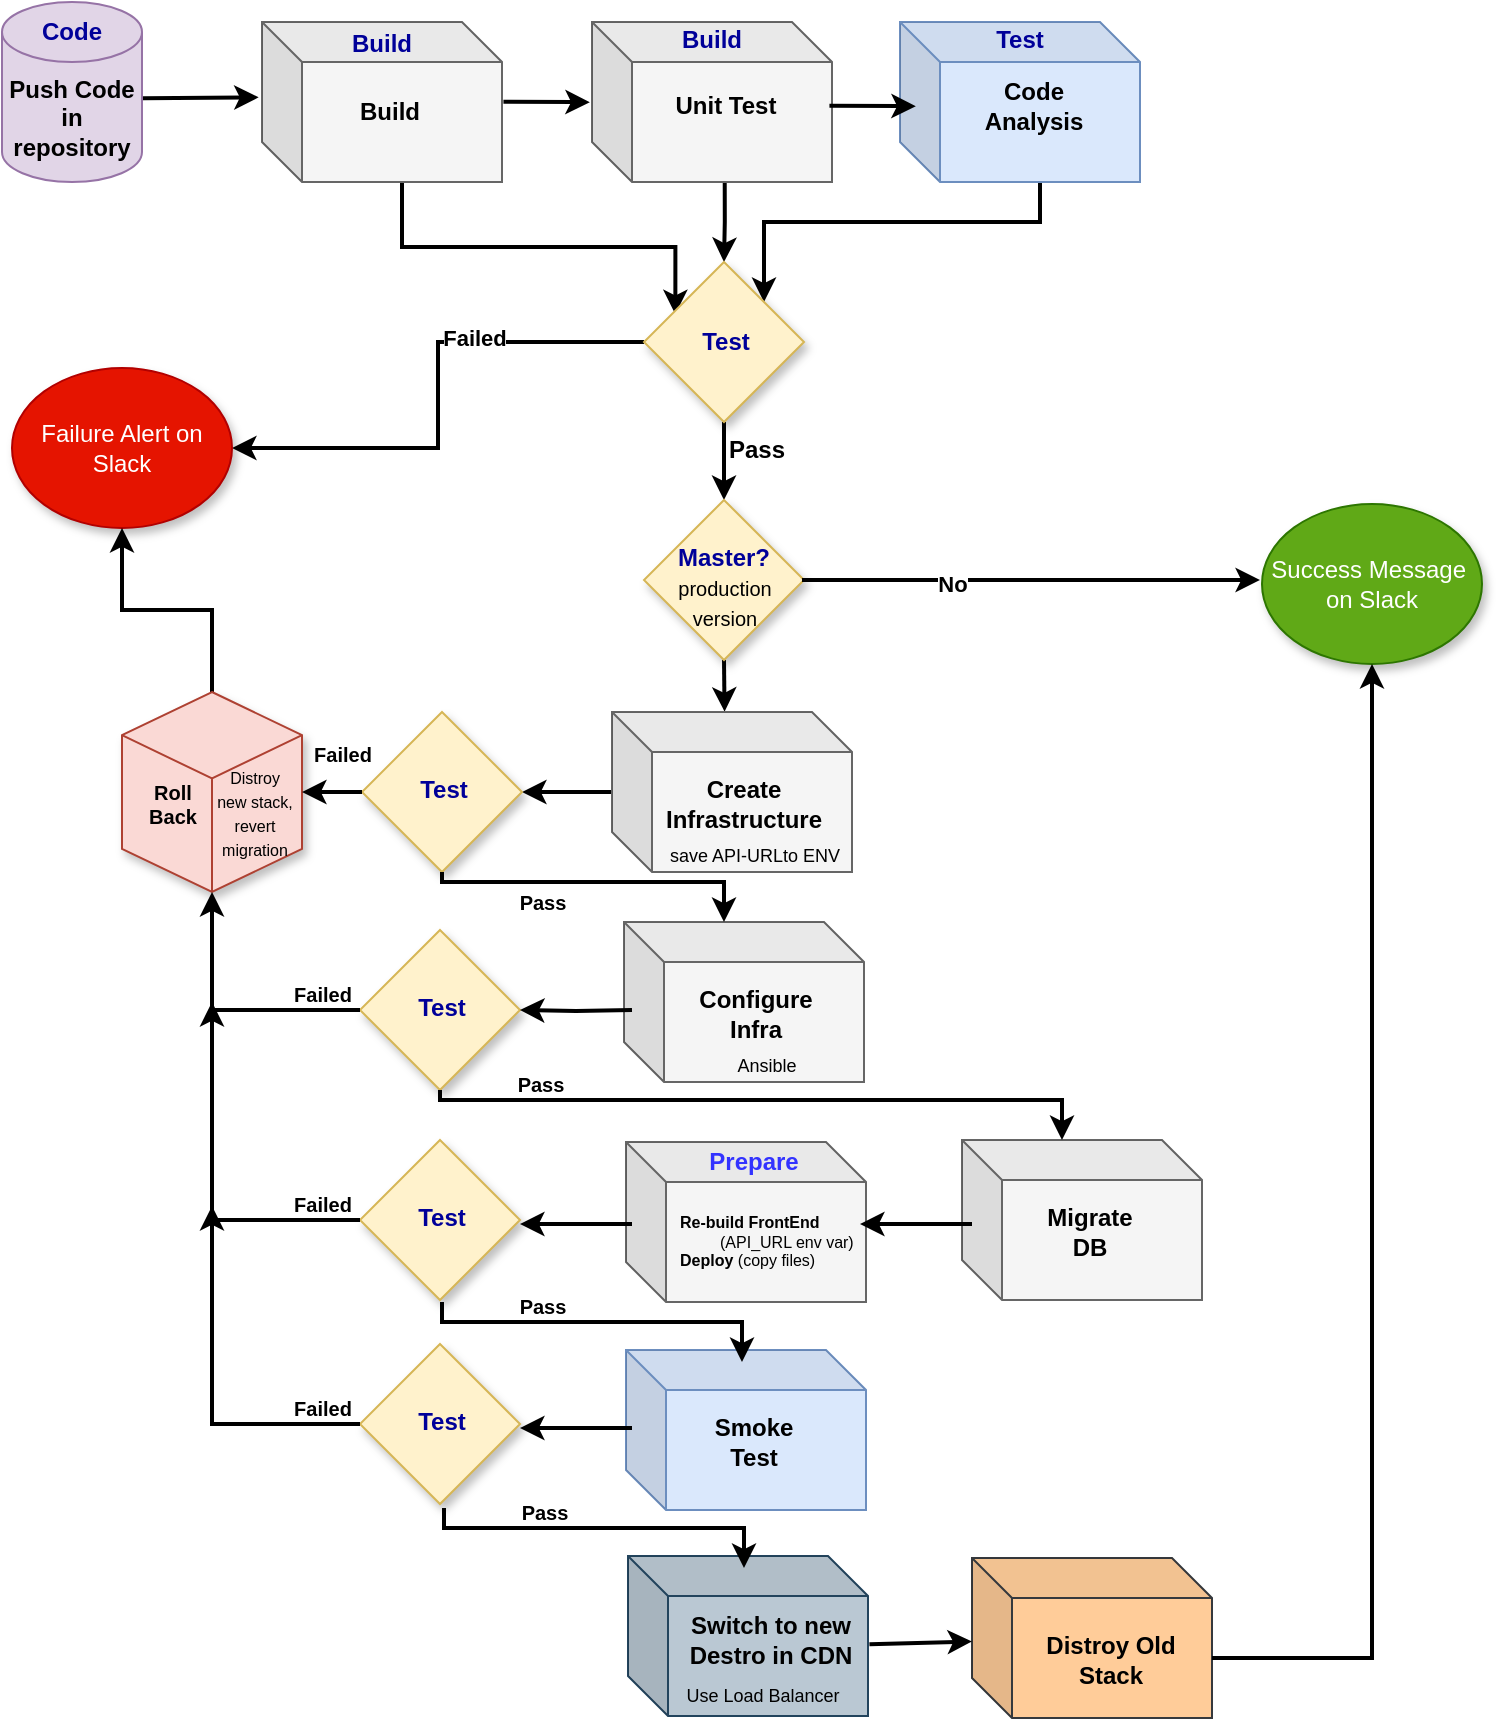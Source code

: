 <mxfile version="19.0.3" type="device"><diagram id="cQvDjj8bYCHZ8b1uPDS3" name="Page-1"><mxGraphModel dx="2307" dy="1442" grid="1" gridSize="10" guides="1" tooltips="1" connect="1" arrows="1" fold="1" page="1" pageScale="1" pageWidth="827" pageHeight="1169" math="0" shadow="0"><root><mxCell id="0"/><mxCell id="1" parent="0"/><mxCell id="SmcOsNHV-zwdoeuJ3qli-1" value="&lt;b&gt;Push Code in repository&lt;/b&gt;" style="shape=cylinder3;whiteSpace=wrap;html=1;boundedLbl=1;backgroundOutline=1;size=15;fillColor=#e1d5e7;strokeColor=#9673a6;" vertex="1" parent="1"><mxGeometry x="50" y="70" width="70" height="90" as="geometry"/></mxCell><mxCell id="SmcOsNHV-zwdoeuJ3qli-4" value="&lt;b&gt;&lt;font color=&quot;#000099&quot;&gt;Code&lt;/font&gt;&lt;/b&gt;" style="text;html=1;strokeColor=none;fillColor=none;align=center;verticalAlign=middle;whiteSpace=wrap;rounded=0;" vertex="1" parent="1"><mxGeometry x="55" y="70" width="60" height="30" as="geometry"/></mxCell><mxCell id="SmcOsNHV-zwdoeuJ3qli-18" style="edgeStyle=orthogonalEdgeStyle;rounded=0;orthogonalLoop=1;jettySize=auto;html=1;exitX=0;exitY=0;exitDx=70;exitDy=80;exitPerimeter=0;entryX=0.078;entryY=0.038;entryDx=0;entryDy=0;entryPerimeter=0;fontColor=#000000;strokeWidth=2;" edge="1" parent="1" source="SmcOsNHV-zwdoeuJ3qli-6" target="SmcOsNHV-zwdoeuJ3qli-14"><mxGeometry relative="1" as="geometry"/></mxCell><mxCell id="SmcOsNHV-zwdoeuJ3qli-6" value="" style="shape=cube;whiteSpace=wrap;html=1;boundedLbl=1;backgroundOutline=1;darkOpacity=0.05;darkOpacity2=0.1;fontColor=#333333;fillColor=#f5f5f5;strokeColor=#666666;" vertex="1" parent="1"><mxGeometry x="180" y="80" width="120" height="80" as="geometry"/></mxCell><mxCell id="SmcOsNHV-zwdoeuJ3qli-5" value="&lt;b&gt;&lt;font color=&quot;#000099&quot;&gt;Build&lt;/font&gt;&lt;/b&gt;" style="text;html=1;strokeColor=none;fillColor=none;align=center;verticalAlign=middle;whiteSpace=wrap;rounded=0;" vertex="1" parent="1"><mxGeometry x="210" y="76" width="60" height="30" as="geometry"/></mxCell><mxCell id="SmcOsNHV-zwdoeuJ3qli-19" style="edgeStyle=orthogonalEdgeStyle;rounded=0;orthogonalLoop=1;jettySize=auto;html=1;exitX=0.553;exitY=0.987;exitDx=0;exitDy=0;exitPerimeter=0;entryX=0.5;entryY=0;entryDx=0;entryDy=0;fontColor=#000000;strokeWidth=2;" edge="1" parent="1" source="SmcOsNHV-zwdoeuJ3qli-7" target="SmcOsNHV-zwdoeuJ3qli-17"><mxGeometry relative="1" as="geometry"/></mxCell><mxCell id="SmcOsNHV-zwdoeuJ3qli-7" value="" style="shape=cube;whiteSpace=wrap;html=1;boundedLbl=1;backgroundOutline=1;darkOpacity=0.05;darkOpacity2=0.1;fontColor=#333333;fillColor=#f5f5f5;strokeColor=#666666;" vertex="1" parent="1"><mxGeometry x="345" y="80" width="120" height="80" as="geometry"/></mxCell><mxCell id="SmcOsNHV-zwdoeuJ3qli-8" value="&lt;b&gt;&lt;font color=&quot;#000099&quot;&gt;Build&lt;/font&gt;&lt;/b&gt;" style="text;html=1;strokeColor=none;fillColor=none;align=center;verticalAlign=middle;whiteSpace=wrap;rounded=0;" vertex="1" parent="1"><mxGeometry x="375" y="74" width="60" height="30" as="geometry"/></mxCell><mxCell id="SmcOsNHV-zwdoeuJ3qli-9" value="&lt;b&gt;Build&lt;/b&gt;" style="text;html=1;strokeColor=none;fillColor=none;align=center;verticalAlign=middle;whiteSpace=wrap;rounded=0;" vertex="1" parent="1"><mxGeometry x="214" y="110" width="60" height="30" as="geometry"/></mxCell><mxCell id="SmcOsNHV-zwdoeuJ3qli-10" value="&lt;b&gt;Unit Test&lt;/b&gt;" style="text;html=1;strokeColor=none;fillColor=none;align=center;verticalAlign=middle;whiteSpace=wrap;rounded=0;" vertex="1" parent="1"><mxGeometry x="382" y="107" width="60" height="30" as="geometry"/></mxCell><mxCell id="SmcOsNHV-zwdoeuJ3qli-11" value="" style="endArrow=classic;html=1;rounded=0;fontColor=#000000;exitX=1.007;exitY=0.535;exitDx=0;exitDy=0;exitPerimeter=0;entryX=-0.014;entryY=0.471;entryDx=0;entryDy=0;entryPerimeter=0;strokeWidth=2;" edge="1" parent="1" source="SmcOsNHV-zwdoeuJ3qli-1" target="SmcOsNHV-zwdoeuJ3qli-6"><mxGeometry width="50" height="50" relative="1" as="geometry"><mxPoint x="180" y="320" as="sourcePoint"/><mxPoint x="230" y="270" as="targetPoint"/></mxGeometry></mxCell><mxCell id="SmcOsNHV-zwdoeuJ3qli-12" value="" style="endArrow=classic;html=1;rounded=0;fontColor=#000000;exitX=1.006;exitY=0.498;exitDx=0;exitDy=0;exitPerimeter=0;entryX=-0.009;entryY=0.501;entryDx=0;entryDy=0;entryPerimeter=0;strokeWidth=2;" edge="1" parent="1" source="SmcOsNHV-zwdoeuJ3qli-6" target="SmcOsNHV-zwdoeuJ3qli-7"><mxGeometry width="50" height="50" relative="1" as="geometry"><mxPoint x="290" y="125" as="sourcePoint"/><mxPoint x="350" y="126" as="targetPoint"/></mxGeometry></mxCell><mxCell id="SmcOsNHV-zwdoeuJ3qli-20" style="edgeStyle=orthogonalEdgeStyle;rounded=0;orthogonalLoop=1;jettySize=auto;html=1;exitX=0;exitY=0;exitDx=70;exitDy=80;exitPerimeter=0;entryX=1;entryY=0;entryDx=0;entryDy=0;fontColor=#000000;strokeWidth=2;" edge="1" parent="1" source="SmcOsNHV-zwdoeuJ3qli-13" target="SmcOsNHV-zwdoeuJ3qli-17"><mxGeometry relative="1" as="geometry"/></mxCell><mxCell id="SmcOsNHV-zwdoeuJ3qli-13" value="" style="shape=cube;whiteSpace=wrap;html=1;boundedLbl=1;backgroundOutline=1;darkOpacity=0.05;darkOpacity2=0.1;fillColor=#dae8fc;strokeColor=#6c8ebf;" vertex="1" parent="1"><mxGeometry x="499" y="80" width="120" height="80" as="geometry"/></mxCell><mxCell id="SmcOsNHV-zwdoeuJ3qli-15" value="&lt;b&gt;Code Analysis&lt;/b&gt;" style="text;html=1;strokeColor=none;fillColor=none;align=center;verticalAlign=middle;whiteSpace=wrap;rounded=0;" vertex="1" parent="1"><mxGeometry x="536" y="107" width="60" height="30" as="geometry"/></mxCell><mxCell id="SmcOsNHV-zwdoeuJ3qli-16" value="" style="endArrow=classic;html=1;rounded=0;fontColor=#000000;exitX=1.006;exitY=0.498;exitDx=0;exitDy=0;exitPerimeter=0;entryX=-0.009;entryY=0.501;entryDx=0;entryDy=0;entryPerimeter=0;strokeWidth=2;" edge="1" parent="1"><mxGeometry width="50" height="50" relative="1" as="geometry"><mxPoint x="463.72" y="121.84" as="sourcePoint"/><mxPoint x="506.92" y="122.08" as="targetPoint"/></mxGeometry></mxCell><mxCell id="SmcOsNHV-zwdoeuJ3qli-22" style="edgeStyle=orthogonalEdgeStyle;rounded=0;orthogonalLoop=1;jettySize=auto;html=1;exitX=0;exitY=0.5;exitDx=0;exitDy=0;fontColor=#000000;strokeWidth=2;" edge="1" parent="1" source="SmcOsNHV-zwdoeuJ3qli-17" target="SmcOsNHV-zwdoeuJ3qli-21"><mxGeometry relative="1" as="geometry"/></mxCell><mxCell id="SmcOsNHV-zwdoeuJ3qli-23" value="&lt;b&gt;Failed&lt;/b&gt;" style="edgeLabel;html=1;align=center;verticalAlign=middle;resizable=0;points=[];fontColor=#000000;" vertex="1" connectable="0" parent="SmcOsNHV-zwdoeuJ3qli-22"><mxGeometry x="-0.344" y="-2" relative="1" as="geometry"><mxPoint as="offset"/></mxGeometry></mxCell><mxCell id="SmcOsNHV-zwdoeuJ3qli-26" style="edgeStyle=orthogonalEdgeStyle;rounded=0;orthogonalLoop=1;jettySize=auto;html=1;exitX=0.5;exitY=1;exitDx=0;exitDy=0;fontColor=#000000;strokeWidth=2;" edge="1" parent="1" source="SmcOsNHV-zwdoeuJ3qli-17" target="SmcOsNHV-zwdoeuJ3qli-25"><mxGeometry relative="1" as="geometry"/></mxCell><mxCell id="SmcOsNHV-zwdoeuJ3qli-17" value="" style="rhombus;whiteSpace=wrap;html=1;fillColor=#fff2cc;strokeColor=#d6b656;shadow=1;" vertex="1" parent="1"><mxGeometry x="371" y="200" width="80" height="80" as="geometry"/></mxCell><mxCell id="SmcOsNHV-zwdoeuJ3qli-14" value="&lt;b&gt;&lt;font color=&quot;#000099&quot;&gt;Test&lt;/font&gt;&lt;/b&gt;" style="text;html=1;strokeColor=none;fillColor=none;align=center;verticalAlign=middle;whiteSpace=wrap;rounded=0;" vertex="1" parent="1"><mxGeometry x="382" y="225" width="60" height="30" as="geometry"/></mxCell><mxCell id="SmcOsNHV-zwdoeuJ3qli-21" value="Failure Alert on Slack" style="ellipse;whiteSpace=wrap;html=1;fillColor=#e51400;strokeColor=#B20000;shadow=1;fontColor=#ffffff;" vertex="1" parent="1"><mxGeometry x="55" y="253" width="110" height="80" as="geometry"/></mxCell><mxCell id="SmcOsNHV-zwdoeuJ3qli-35" style="edgeStyle=orthogonalEdgeStyle;rounded=0;orthogonalLoop=1;jettySize=auto;html=1;exitX=0.5;exitY=1;exitDx=0;exitDy=0;entryX=0.469;entryY=-0.002;entryDx=0;entryDy=0;entryPerimeter=0;fontSize=10;fontColor=#000000;strokeWidth=2;" edge="1" parent="1" source="SmcOsNHV-zwdoeuJ3qli-25" target="SmcOsNHV-zwdoeuJ3qli-34"><mxGeometry relative="1" as="geometry"/></mxCell><mxCell id="SmcOsNHV-zwdoeuJ3qli-25" value="" style="rhombus;whiteSpace=wrap;html=1;fillColor=#fff2cc;strokeColor=#d6b656;shadow=1;" vertex="1" parent="1"><mxGeometry x="371" y="319" width="80" height="80" as="geometry"/></mxCell><mxCell id="SmcOsNHV-zwdoeuJ3qli-27" value="&lt;b&gt;Pass&lt;/b&gt;" style="text;html=1;resizable=0;autosize=1;align=center;verticalAlign=middle;points=[];fillColor=none;strokeColor=none;rounded=0;shadow=1;fontColor=#000000;" vertex="1" parent="1"><mxGeometry x="407" y="284" width="40" height="20" as="geometry"/></mxCell><mxCell id="SmcOsNHV-zwdoeuJ3qli-28" value="&lt;b&gt;&lt;font color=&quot;#000099&quot;&gt;Master?&lt;/font&gt;&lt;/b&gt;" style="text;html=1;strokeColor=none;fillColor=none;align=center;verticalAlign=middle;whiteSpace=wrap;rounded=0;" vertex="1" parent="1"><mxGeometry x="381" y="333" width="60" height="30" as="geometry"/></mxCell><mxCell id="SmcOsNHV-zwdoeuJ3qli-29" value="&lt;b&gt;&lt;font color=&quot;#000099&quot;&gt;Test&lt;/font&gt;&lt;/b&gt;" style="text;html=1;strokeColor=none;fillColor=none;align=center;verticalAlign=middle;whiteSpace=wrap;rounded=0;" vertex="1" parent="1"><mxGeometry x="529" y="74" width="60" height="30" as="geometry"/></mxCell><mxCell id="SmcOsNHV-zwdoeuJ3qli-30" value="Success Message&amp;nbsp; on Slack" style="ellipse;whiteSpace=wrap;html=1;fillColor=#60a917;strokeColor=#2D7600;shadow=1;fontColor=#ffffff;" vertex="1" parent="1"><mxGeometry x="680" y="321" width="110" height="80" as="geometry"/></mxCell><mxCell id="SmcOsNHV-zwdoeuJ3qli-31" style="edgeStyle=orthogonalEdgeStyle;rounded=0;orthogonalLoop=1;jettySize=auto;html=1;exitX=1;exitY=0.5;exitDx=0;exitDy=0;fontColor=#000000;strokeWidth=2;" edge="1" parent="1"><mxGeometry relative="1" as="geometry"><mxPoint x="450" y="359" as="sourcePoint"/><mxPoint x="679" y="359" as="targetPoint"/></mxGeometry></mxCell><mxCell id="SmcOsNHV-zwdoeuJ3qli-32" value="&lt;b&gt;No&lt;/b&gt;" style="edgeLabel;html=1;align=center;verticalAlign=middle;resizable=0;points=[];fontColor=#000000;" vertex="1" connectable="0" parent="SmcOsNHV-zwdoeuJ3qli-31"><mxGeometry x="-0.344" y="-2" relative="1" as="geometry"><mxPoint as="offset"/></mxGeometry></mxCell><mxCell id="SmcOsNHV-zwdoeuJ3qli-33" value="&lt;font style=&quot;font-size: 10px;&quot;&gt;production &lt;br&gt;version&lt;/font&gt;" style="text;html=1;resizable=0;autosize=1;align=center;verticalAlign=middle;points=[];fillColor=none;strokeColor=none;rounded=0;shadow=1;fontColor=#000000;" vertex="1" parent="1"><mxGeometry x="381" y="350" width="60" height="40" as="geometry"/></mxCell><mxCell id="SmcOsNHV-zwdoeuJ3qli-40" value="" style="edgeStyle=orthogonalEdgeStyle;rounded=0;orthogonalLoop=1;jettySize=auto;html=1;fontSize=10;fontColor=#000000;strokeWidth=2;entryX=1;entryY=0.5;entryDx=0;entryDy=0;" edge="1" parent="1" source="SmcOsNHV-zwdoeuJ3qli-34" target="SmcOsNHV-zwdoeuJ3qli-37"><mxGeometry relative="1" as="geometry"><mxPoint x="350" y="463" as="sourcePoint"/></mxGeometry></mxCell><mxCell id="SmcOsNHV-zwdoeuJ3qli-34" value="" style="shape=cube;whiteSpace=wrap;html=1;boundedLbl=1;backgroundOutline=1;darkOpacity=0.05;darkOpacity2=0.1;fontColor=#333333;fillColor=#f5f5f5;strokeColor=#666666;" vertex="1" parent="1"><mxGeometry x="355" y="425" width="120" height="80" as="geometry"/></mxCell><mxCell id="SmcOsNHV-zwdoeuJ3qli-36" value="&lt;b&gt;Create Infrastructure&lt;/b&gt;" style="text;html=1;strokeColor=none;fillColor=none;align=center;verticalAlign=middle;whiteSpace=wrap;rounded=0;" vertex="1" parent="1"><mxGeometry x="391" y="456" width="60" height="30" as="geometry"/></mxCell><mxCell id="SmcOsNHV-zwdoeuJ3qli-39" value="" style="group" vertex="1" connectable="0" parent="1"><mxGeometry x="236" y="417" width="80" height="80" as="geometry"/></mxCell><mxCell id="SmcOsNHV-zwdoeuJ3qli-37" value="" style="rhombus;whiteSpace=wrap;html=1;fillColor=#fff2cc;strokeColor=#d6b656;shadow=1;" vertex="1" parent="SmcOsNHV-zwdoeuJ3qli-39"><mxGeometry x="-6" y="8" width="80" height="80" as="geometry"/></mxCell><mxCell id="SmcOsNHV-zwdoeuJ3qli-38" value="&lt;b&gt;&lt;font color=&quot;#000099&quot;&gt;Test&lt;/font&gt;&lt;/b&gt;" style="text;html=1;strokeColor=none;fillColor=none;align=center;verticalAlign=middle;whiteSpace=wrap;rounded=0;" vertex="1" parent="SmcOsNHV-zwdoeuJ3qli-39"><mxGeometry x="5" y="32" width="60" height="30" as="geometry"/></mxCell><mxCell id="SmcOsNHV-zwdoeuJ3qli-44" value="" style="edgeStyle=orthogonalEdgeStyle;rounded=0;orthogonalLoop=1;jettySize=auto;html=1;fontSize=10;fontColor=#000000;strokeWidth=2;" edge="1" parent="1" source="SmcOsNHV-zwdoeuJ3qli-41" target="SmcOsNHV-zwdoeuJ3qli-21"><mxGeometry relative="1" as="geometry"/></mxCell><mxCell id="SmcOsNHV-zwdoeuJ3qli-41" value="" style="html=1;whiteSpace=wrap;shape=isoCube2;backgroundOutline=1;isoAngle=15;shadow=1;fontSize=10;fillColor=#fad9d5;strokeColor=#ae4132;" vertex="1" parent="1"><mxGeometry x="110" y="415" width="90" height="100" as="geometry"/></mxCell><mxCell id="SmcOsNHV-zwdoeuJ3qli-42" value="&lt;b&gt;Roll&lt;br&gt;Back&lt;/b&gt;" style="text;html=1;resizable=0;autosize=1;align=center;verticalAlign=middle;points=[];fillColor=none;strokeColor=none;rounded=0;shadow=1;fontSize=10;fontColor=#000000;" vertex="1" parent="1"><mxGeometry x="115" y="456" width="40" height="30" as="geometry"/></mxCell><mxCell id="SmcOsNHV-zwdoeuJ3qli-43" value="" style="endArrow=classic;html=1;rounded=0;fontSize=10;fontColor=#000000;strokeWidth=2;exitX=0;exitY=0.5;exitDx=0;exitDy=0;entryX=1;entryY=0.5;entryDx=0;entryDy=0;entryPerimeter=0;" edge="1" parent="1" source="SmcOsNHV-zwdoeuJ3qli-37" target="SmcOsNHV-zwdoeuJ3qli-41"><mxGeometry width="50" height="50" relative="1" as="geometry"><mxPoint x="330" y="470" as="sourcePoint"/><mxPoint x="220" y="440" as="targetPoint"/></mxGeometry></mxCell><mxCell id="SmcOsNHV-zwdoeuJ3qli-45" value="&lt;b&gt;Failed&lt;/b&gt;" style="text;html=1;resizable=0;autosize=1;align=center;verticalAlign=middle;points=[];fillColor=none;strokeColor=none;rounded=0;shadow=1;fontSize=10;fontColor=#000000;" vertex="1" parent="1"><mxGeometry x="200" y="436" width="40" height="20" as="geometry"/></mxCell><mxCell id="SmcOsNHV-zwdoeuJ3qli-46" value="&lt;font style=&quot;font-size: 9px;&quot;&gt;save API-URLto ENV&lt;/font&gt;" style="text;html=1;resizable=0;autosize=1;align=center;verticalAlign=middle;points=[];fillColor=none;strokeColor=none;rounded=0;shadow=1;fontSize=10;fontColor=#000000;" vertex="1" parent="1"><mxGeometry x="376" y="486" width="100" height="20" as="geometry"/></mxCell><mxCell id="SmcOsNHV-zwdoeuJ3qli-47" value="" style="shape=cube;whiteSpace=wrap;html=1;boundedLbl=1;backgroundOutline=1;darkOpacity=0.05;darkOpacity2=0.1;fontColor=#333333;fillColor=#f5f5f5;strokeColor=#666666;" vertex="1" parent="1"><mxGeometry x="361" y="530" width="120" height="80" as="geometry"/></mxCell><mxCell id="SmcOsNHV-zwdoeuJ3qli-48" value="&lt;b&gt;Configure Infra&lt;/b&gt;" style="text;html=1;strokeColor=none;fillColor=none;align=center;verticalAlign=middle;whiteSpace=wrap;rounded=0;" vertex="1" parent="1"><mxGeometry x="397" y="561" width="60" height="30" as="geometry"/></mxCell><mxCell id="SmcOsNHV-zwdoeuJ3qli-49" value="&lt;font style=&quot;font-size: 9px;&quot;&gt;Ansible&lt;/font&gt;" style="text;html=1;resizable=0;autosize=1;align=center;verticalAlign=middle;points=[];fillColor=none;strokeColor=none;rounded=0;shadow=1;fontSize=10;fontColor=#000000;" vertex="1" parent="1"><mxGeometry x="407" y="591" width="50" height="20" as="geometry"/></mxCell><mxCell id="SmcOsNHV-zwdoeuJ3qli-51" value="&lt;b&gt;Pass&lt;/b&gt;" style="text;html=1;resizable=0;autosize=1;align=center;verticalAlign=middle;points=[];fillColor=none;strokeColor=none;rounded=0;shadow=1;fontSize=10;fontColor=#000000;" vertex="1" parent="1"><mxGeometry x="300" y="510" width="40" height="20" as="geometry"/></mxCell><mxCell id="SmcOsNHV-zwdoeuJ3qli-52" value="&lt;font style=&quot;font-size: 8px;&quot;&gt;Distroy &lt;br&gt;new stack,&lt;br&gt;revert &lt;br&gt;migration&lt;br&gt;&lt;/font&gt;" style="text;html=1;resizable=0;autosize=1;align=center;verticalAlign=middle;points=[];fillColor=none;strokeColor=none;rounded=0;shadow=1;fontSize=10;fontColor=#000000;" vertex="1" parent="1"><mxGeometry x="151" y="450" width="50" height="50" as="geometry"/></mxCell><mxCell id="SmcOsNHV-zwdoeuJ3qli-53" value="" style="edgeStyle=elbowEdgeStyle;elbow=vertical;endArrow=classic;html=1;rounded=0;fontSize=8;fontColor=#000000;strokeWidth=2;entryX=0;entryY=0;entryDx=50;entryDy=0;entryPerimeter=0;exitX=0.5;exitY=1;exitDx=0;exitDy=0;" edge="1" parent="1" source="SmcOsNHV-zwdoeuJ3qli-37" target="SmcOsNHV-zwdoeuJ3qli-47"><mxGeometry width="50" height="50" relative="1" as="geometry"><mxPoint x="280" y="540" as="sourcePoint"/><mxPoint x="330" y="490" as="targetPoint"/><Array as="points"><mxPoint x="340" y="510"/></Array></mxGeometry></mxCell><mxCell id="SmcOsNHV-zwdoeuJ3qli-54" value="" style="rhombus;whiteSpace=wrap;html=1;fillColor=#fff2cc;strokeColor=#d6b656;shadow=1;" vertex="1" parent="1"><mxGeometry x="229" y="534" width="80" height="80" as="geometry"/></mxCell><mxCell id="SmcOsNHV-zwdoeuJ3qli-55" value="&lt;b&gt;&lt;font color=&quot;#000099&quot;&gt;Test&lt;/font&gt;&lt;/b&gt;" style="text;html=1;strokeColor=none;fillColor=none;align=center;verticalAlign=middle;whiteSpace=wrap;rounded=0;" vertex="1" parent="1"><mxGeometry x="240" y="558" width="60" height="30" as="geometry"/></mxCell><mxCell id="SmcOsNHV-zwdoeuJ3qli-57" value="&lt;b&gt;Failed&lt;/b&gt;" style="text;html=1;resizable=0;autosize=1;align=center;verticalAlign=middle;points=[];fillColor=none;strokeColor=none;rounded=0;shadow=1;fontSize=10;fontColor=#000000;" vertex="1" parent="1"><mxGeometry x="190" y="556" width="40" height="20" as="geometry"/></mxCell><mxCell id="SmcOsNHV-zwdoeuJ3qli-58" value="" style="shape=cube;whiteSpace=wrap;html=1;boundedLbl=1;backgroundOutline=1;darkOpacity=0.05;darkOpacity2=0.1;fontColor=#333333;fillColor=#f5f5f5;strokeColor=#666666;" vertex="1" parent="1"><mxGeometry x="530" y="639" width="120" height="80" as="geometry"/></mxCell><mxCell id="SmcOsNHV-zwdoeuJ3qli-59" value="&lt;b&gt;Migrate DB&lt;/b&gt;" style="text;html=1;strokeColor=none;fillColor=none;align=center;verticalAlign=middle;whiteSpace=wrap;rounded=0;" vertex="1" parent="1"><mxGeometry x="564" y="670" width="60" height="30" as="geometry"/></mxCell><mxCell id="SmcOsNHV-zwdoeuJ3qli-61" value="&lt;b&gt;Pass&lt;/b&gt;" style="text;html=1;resizable=0;autosize=1;align=center;verticalAlign=middle;points=[];fillColor=none;strokeColor=none;rounded=0;shadow=1;fontSize=10;fontColor=#000000;" vertex="1" parent="1"><mxGeometry x="299" y="601" width="40" height="20" as="geometry"/></mxCell><mxCell id="SmcOsNHV-zwdoeuJ3qli-62" value="" style="edgeStyle=elbowEdgeStyle;elbow=vertical;endArrow=classic;html=1;rounded=0;fontSize=8;fontColor=#000000;strokeWidth=2;entryX=0;entryY=0;entryDx=50;entryDy=0;entryPerimeter=0;exitX=0.5;exitY=1;exitDx=0;exitDy=0;" edge="1" parent="1" source="SmcOsNHV-zwdoeuJ3qli-54" target="SmcOsNHV-zwdoeuJ3qli-58"><mxGeometry width="50" height="50" relative="1" as="geometry"><mxPoint x="279" y="649" as="sourcePoint"/><mxPoint x="329" y="599" as="targetPoint"/><Array as="points"><mxPoint x="339" y="619"/></Array></mxGeometry></mxCell><mxCell id="SmcOsNHV-zwdoeuJ3qli-63" value="" style="edgeStyle=segmentEdgeStyle;endArrow=classic;html=1;rounded=0;fontSize=8;fontColor=#000000;strokeWidth=2;exitX=0;exitY=0.5;exitDx=0;exitDy=0;entryX=0.5;entryY=1;entryDx=0;entryDy=0;entryPerimeter=0;" edge="1" parent="1" source="SmcOsNHV-zwdoeuJ3qli-54" target="SmcOsNHV-zwdoeuJ3qli-41"><mxGeometry width="50" height="50" relative="1" as="geometry"><mxPoint x="190" y="580" as="sourcePoint"/><mxPoint x="180" y="540" as="targetPoint"/></mxGeometry></mxCell><mxCell id="SmcOsNHV-zwdoeuJ3qli-64" value="" style="edgeStyle=orthogonalEdgeStyle;rounded=0;orthogonalLoop=1;jettySize=auto;html=1;fontSize=10;fontColor=#000000;strokeWidth=2;entryX=1;entryY=0.5;entryDx=0;entryDy=0;" edge="1" parent="1" target="SmcOsNHV-zwdoeuJ3qli-54"><mxGeometry relative="1" as="geometry"><mxPoint x="365" y="574.0" as="sourcePoint"/><mxPoint x="320" y="574.0" as="targetPoint"/></mxGeometry></mxCell><mxCell id="SmcOsNHV-zwdoeuJ3qli-65" value="" style="shape=cube;whiteSpace=wrap;html=1;boundedLbl=1;backgroundOutline=1;darkOpacity=0.05;darkOpacity2=0.1;fontColor=#333333;fillColor=#f5f5f5;strokeColor=#666666;" vertex="1" parent="1"><mxGeometry x="362" y="640" width="120" height="80" as="geometry"/></mxCell><mxCell id="SmcOsNHV-zwdoeuJ3qli-66" value="&lt;span style=&quot;text-align: left;&quot;&gt;&lt;font color=&quot;#3333ff&quot; style=&quot;font-size: 12px;&quot;&gt;&lt;b&gt;Prepare&lt;/b&gt;&lt;/font&gt;&lt;/span&gt;" style="text;html=1;strokeColor=none;fillColor=none;align=center;verticalAlign=middle;whiteSpace=wrap;rounded=0;" vertex="1" parent="1"><mxGeometry x="396" y="635" width="60" height="30" as="geometry"/></mxCell><mxCell id="SmcOsNHV-zwdoeuJ3qli-71" value="" style="rhombus;whiteSpace=wrap;html=1;fillColor=#fff2cc;strokeColor=#d6b656;shadow=1;" vertex="1" parent="1"><mxGeometry x="229" y="639" width="80" height="80" as="geometry"/></mxCell><mxCell id="SmcOsNHV-zwdoeuJ3qli-72" value="&lt;b&gt;&lt;font color=&quot;#000099&quot;&gt;Test&lt;/font&gt;&lt;/b&gt;" style="text;html=1;strokeColor=none;fillColor=none;align=center;verticalAlign=middle;whiteSpace=wrap;rounded=0;" vertex="1" parent="1"><mxGeometry x="240" y="663" width="60" height="30" as="geometry"/></mxCell><mxCell id="SmcOsNHV-zwdoeuJ3qli-73" value="&lt;b&gt;Failed&lt;/b&gt;" style="text;html=1;resizable=0;autosize=1;align=center;verticalAlign=middle;points=[];fillColor=none;strokeColor=none;rounded=0;shadow=1;fontSize=10;fontColor=#000000;" vertex="1" parent="1"><mxGeometry x="190" y="661" width="40" height="20" as="geometry"/></mxCell><mxCell id="SmcOsNHV-zwdoeuJ3qli-74" value="" style="edgeStyle=segmentEdgeStyle;endArrow=classic;html=1;rounded=0;fontSize=8;fontColor=#000000;strokeWidth=2;exitX=0;exitY=0.5;exitDx=0;exitDy=0;" edge="1" parent="1" source="SmcOsNHV-zwdoeuJ3qli-71"><mxGeometry width="50" height="50" relative="1" as="geometry"><mxPoint x="190" y="685" as="sourcePoint"/><mxPoint x="155" y="570" as="targetPoint"/></mxGeometry></mxCell><mxCell id="SmcOsNHV-zwdoeuJ3qli-75" value="" style="edgeStyle=orthogonalEdgeStyle;rounded=0;orthogonalLoop=1;jettySize=auto;html=1;fontSize=10;fontColor=#000000;strokeWidth=2;entryX=1;entryY=0.5;entryDx=0;entryDy=0;" edge="1" parent="1"><mxGeometry relative="1" as="geometry"><mxPoint x="365" y="681" as="sourcePoint"/><mxPoint x="309" y="681" as="targetPoint"/></mxGeometry></mxCell><mxCell id="SmcOsNHV-zwdoeuJ3qli-76" value="&lt;b&gt;Pass&lt;/b&gt;" style="text;html=1;resizable=0;autosize=1;align=center;verticalAlign=middle;points=[];fillColor=none;strokeColor=none;rounded=0;shadow=1;fontSize=10;fontColor=#000000;" vertex="1" parent="1"><mxGeometry x="300" y="712" width="40" height="20" as="geometry"/></mxCell><mxCell id="SmcOsNHV-zwdoeuJ3qli-78" value="" style="edgeStyle=orthogonalEdgeStyle;rounded=0;orthogonalLoop=1;jettySize=auto;html=1;fontSize=10;fontColor=#000000;strokeWidth=2;entryX=1;entryY=0.5;entryDx=0;entryDy=0;" edge="1" parent="1"><mxGeometry relative="1" as="geometry"><mxPoint x="535" y="681" as="sourcePoint"/><mxPoint x="479" y="681" as="targetPoint"/></mxGeometry></mxCell><mxCell id="SmcOsNHV-zwdoeuJ3qli-79" value="&lt;b&gt;Re-build FrontEnd&lt;/b&gt;&lt;br&gt;&lt;span style=&quot;white-space: pre;&quot;&gt;&#9;&lt;/span&gt;&amp;nbsp;(API_URL env var)&lt;br&gt;&lt;b&gt;Deploy &lt;/b&gt;(copy files)" style="text;whiteSpace=wrap;html=1;fontSize=8;fontColor=#000000;" vertex="1" parent="1"><mxGeometry x="387" y="669" width="90" height="50" as="geometry"/></mxCell><mxCell id="SmcOsNHV-zwdoeuJ3qli-80" value="" style="shape=cube;whiteSpace=wrap;html=1;boundedLbl=1;backgroundOutline=1;darkOpacity=0.05;darkOpacity2=0.1;fillColor=#dae8fc;strokeColor=#6c8ebf;" vertex="1" parent="1"><mxGeometry x="362" y="744" width="120" height="80" as="geometry"/></mxCell><mxCell id="SmcOsNHV-zwdoeuJ3qli-81" value="&lt;b&gt;Smoke&lt;br&gt;Test&lt;br&gt;&lt;/b&gt;" style="text;html=1;strokeColor=none;fillColor=none;align=center;verticalAlign=middle;whiteSpace=wrap;rounded=0;" vertex="1" parent="1"><mxGeometry x="396" y="775" width="60" height="30" as="geometry"/></mxCell><mxCell id="SmcOsNHV-zwdoeuJ3qli-82" value="" style="rhombus;whiteSpace=wrap;html=1;fillColor=#fff2cc;strokeColor=#d6b656;shadow=1;" vertex="1" parent="1"><mxGeometry x="229" y="741" width="80" height="80" as="geometry"/></mxCell><mxCell id="SmcOsNHV-zwdoeuJ3qli-83" value="&lt;b&gt;&lt;font color=&quot;#000099&quot;&gt;Test&lt;/font&gt;&lt;/b&gt;" style="text;html=1;strokeColor=none;fillColor=none;align=center;verticalAlign=middle;whiteSpace=wrap;rounded=0;" vertex="1" parent="1"><mxGeometry x="240" y="765" width="60" height="30" as="geometry"/></mxCell><mxCell id="SmcOsNHV-zwdoeuJ3qli-84" value="&lt;b&gt;Failed&lt;/b&gt;" style="text;html=1;resizable=0;autosize=1;align=center;verticalAlign=middle;points=[];fillColor=none;strokeColor=none;rounded=0;shadow=1;fontSize=10;fontColor=#000000;" vertex="1" parent="1"><mxGeometry x="190" y="763" width="40" height="20" as="geometry"/></mxCell><mxCell id="SmcOsNHV-zwdoeuJ3qli-85" value="" style="edgeStyle=segmentEdgeStyle;endArrow=classic;html=1;rounded=0;fontSize=8;fontColor=#000000;strokeWidth=2;exitX=0;exitY=0.5;exitDx=0;exitDy=0;" edge="1" parent="1" source="SmcOsNHV-zwdoeuJ3qli-82"><mxGeometry width="50" height="50" relative="1" as="geometry"><mxPoint x="190" y="787" as="sourcePoint"/><mxPoint x="155" y="672" as="targetPoint"/></mxGeometry></mxCell><mxCell id="SmcOsNHV-zwdoeuJ3qli-86" value="" style="edgeStyle=orthogonalEdgeStyle;rounded=0;orthogonalLoop=1;jettySize=auto;html=1;fontSize=10;fontColor=#000000;strokeWidth=2;entryX=1;entryY=0.5;entryDx=0;entryDy=0;" edge="1" parent="1"><mxGeometry relative="1" as="geometry"><mxPoint x="365" y="783" as="sourcePoint"/><mxPoint x="309" y="783" as="targetPoint"/></mxGeometry></mxCell><mxCell id="SmcOsNHV-zwdoeuJ3qli-87" value="&lt;b&gt;Pass&lt;/b&gt;" style="text;html=1;resizable=0;autosize=1;align=center;verticalAlign=middle;points=[];fillColor=none;strokeColor=none;rounded=0;shadow=1;fontSize=10;fontColor=#000000;" vertex="1" parent="1"><mxGeometry x="301" y="815" width="40" height="20" as="geometry"/></mxCell><mxCell id="SmcOsNHV-zwdoeuJ3qli-89" value="" style="shape=cube;whiteSpace=wrap;html=1;boundedLbl=1;backgroundOutline=1;darkOpacity=0.05;darkOpacity2=0.1;fillColor=#bac8d3;strokeColor=#23445d;" vertex="1" parent="1"><mxGeometry x="363" y="847" width="120" height="80" as="geometry"/></mxCell><mxCell id="SmcOsNHV-zwdoeuJ3qli-90" value="&lt;b&gt;Switch to new Destro in CDN&lt;br&gt;&lt;/b&gt;" style="text;html=1;strokeColor=none;fillColor=none;align=center;verticalAlign=middle;whiteSpace=wrap;rounded=0;" vertex="1" parent="1"><mxGeometry x="391" y="874" width="87" height="30" as="geometry"/></mxCell><mxCell id="SmcOsNHV-zwdoeuJ3qli-91" value="&lt;font style=&quot;font-size: 9px;&quot;&gt;Use Load Balancer&lt;/font&gt;" style="text;html=1;resizable=0;autosize=1;align=center;verticalAlign=middle;points=[];fillColor=none;strokeColor=none;rounded=0;shadow=1;fontSize=10;fontColor=#000000;" vertex="1" parent="1"><mxGeometry x="385" y="906" width="90" height="20" as="geometry"/></mxCell><mxCell id="SmcOsNHV-zwdoeuJ3qli-88" value="" style="edgeStyle=elbowEdgeStyle;elbow=vertical;endArrow=classic;html=1;rounded=0;fontSize=8;fontColor=#000000;strokeWidth=2;" edge="1" parent="1"><mxGeometry width="50" height="50" relative="1" as="geometry"><mxPoint x="271" y="823" as="sourcePoint"/><mxPoint x="421" y="853" as="targetPoint"/><Array as="points"><mxPoint x="341" y="833"/></Array></mxGeometry></mxCell><mxCell id="SmcOsNHV-zwdoeuJ3qli-77" value="" style="edgeStyle=elbowEdgeStyle;elbow=vertical;endArrow=classic;html=1;rounded=0;fontSize=8;fontColor=#000000;strokeWidth=2;" edge="1" parent="1"><mxGeometry width="50" height="50" relative="1" as="geometry"><mxPoint x="270" y="720" as="sourcePoint"/><mxPoint x="420" y="750" as="targetPoint"/><Array as="points"><mxPoint x="340" y="730"/></Array></mxGeometry></mxCell><mxCell id="SmcOsNHV-zwdoeuJ3qli-93" value="" style="shape=cube;whiteSpace=wrap;html=1;boundedLbl=1;backgroundOutline=1;darkOpacity=0.05;darkOpacity2=0.1;fillColor=#ffcc99;strokeColor=#36393d;" vertex="1" parent="1"><mxGeometry x="535" y="848" width="120" height="80" as="geometry"/></mxCell><mxCell id="SmcOsNHV-zwdoeuJ3qli-94" value="&lt;b&gt;Distroy Old Stack&lt;br&gt;&lt;/b&gt;" style="text;html=1;strokeColor=none;fillColor=none;align=center;verticalAlign=middle;whiteSpace=wrap;rounded=0;" vertex="1" parent="1"><mxGeometry x="561" y="884" width="87" height="30" as="geometry"/></mxCell><mxCell id="SmcOsNHV-zwdoeuJ3qli-95" value="" style="endArrow=classic;html=1;rounded=0;fontSize=12;fontColor=#3333FF;strokeWidth=2;exitX=1.006;exitY=0.552;exitDx=0;exitDy=0;exitPerimeter=0;" edge="1" parent="1" source="SmcOsNHV-zwdoeuJ3qli-89" target="SmcOsNHV-zwdoeuJ3qli-93"><mxGeometry width="50" height="50" relative="1" as="geometry"><mxPoint x="290" y="790" as="sourcePoint"/><mxPoint x="340" y="740" as="targetPoint"/></mxGeometry></mxCell><mxCell id="SmcOsNHV-zwdoeuJ3qli-97" value="" style="edgeStyle=segmentEdgeStyle;endArrow=classic;html=1;rounded=0;fontSize=12;fontColor=#3333FF;strokeWidth=2;exitX=0;exitY=0;exitDx=120;exitDy=50;exitPerimeter=0;entryX=0.5;entryY=1;entryDx=0;entryDy=0;" edge="1" parent="1" source="SmcOsNHV-zwdoeuJ3qli-93" target="SmcOsNHV-zwdoeuJ3qli-30"><mxGeometry width="50" height="50" relative="1" as="geometry"><mxPoint x="680" y="920" as="sourcePoint"/><mxPoint x="740" y="560" as="targetPoint"/></mxGeometry></mxCell></root></mxGraphModel></diagram></mxfile>